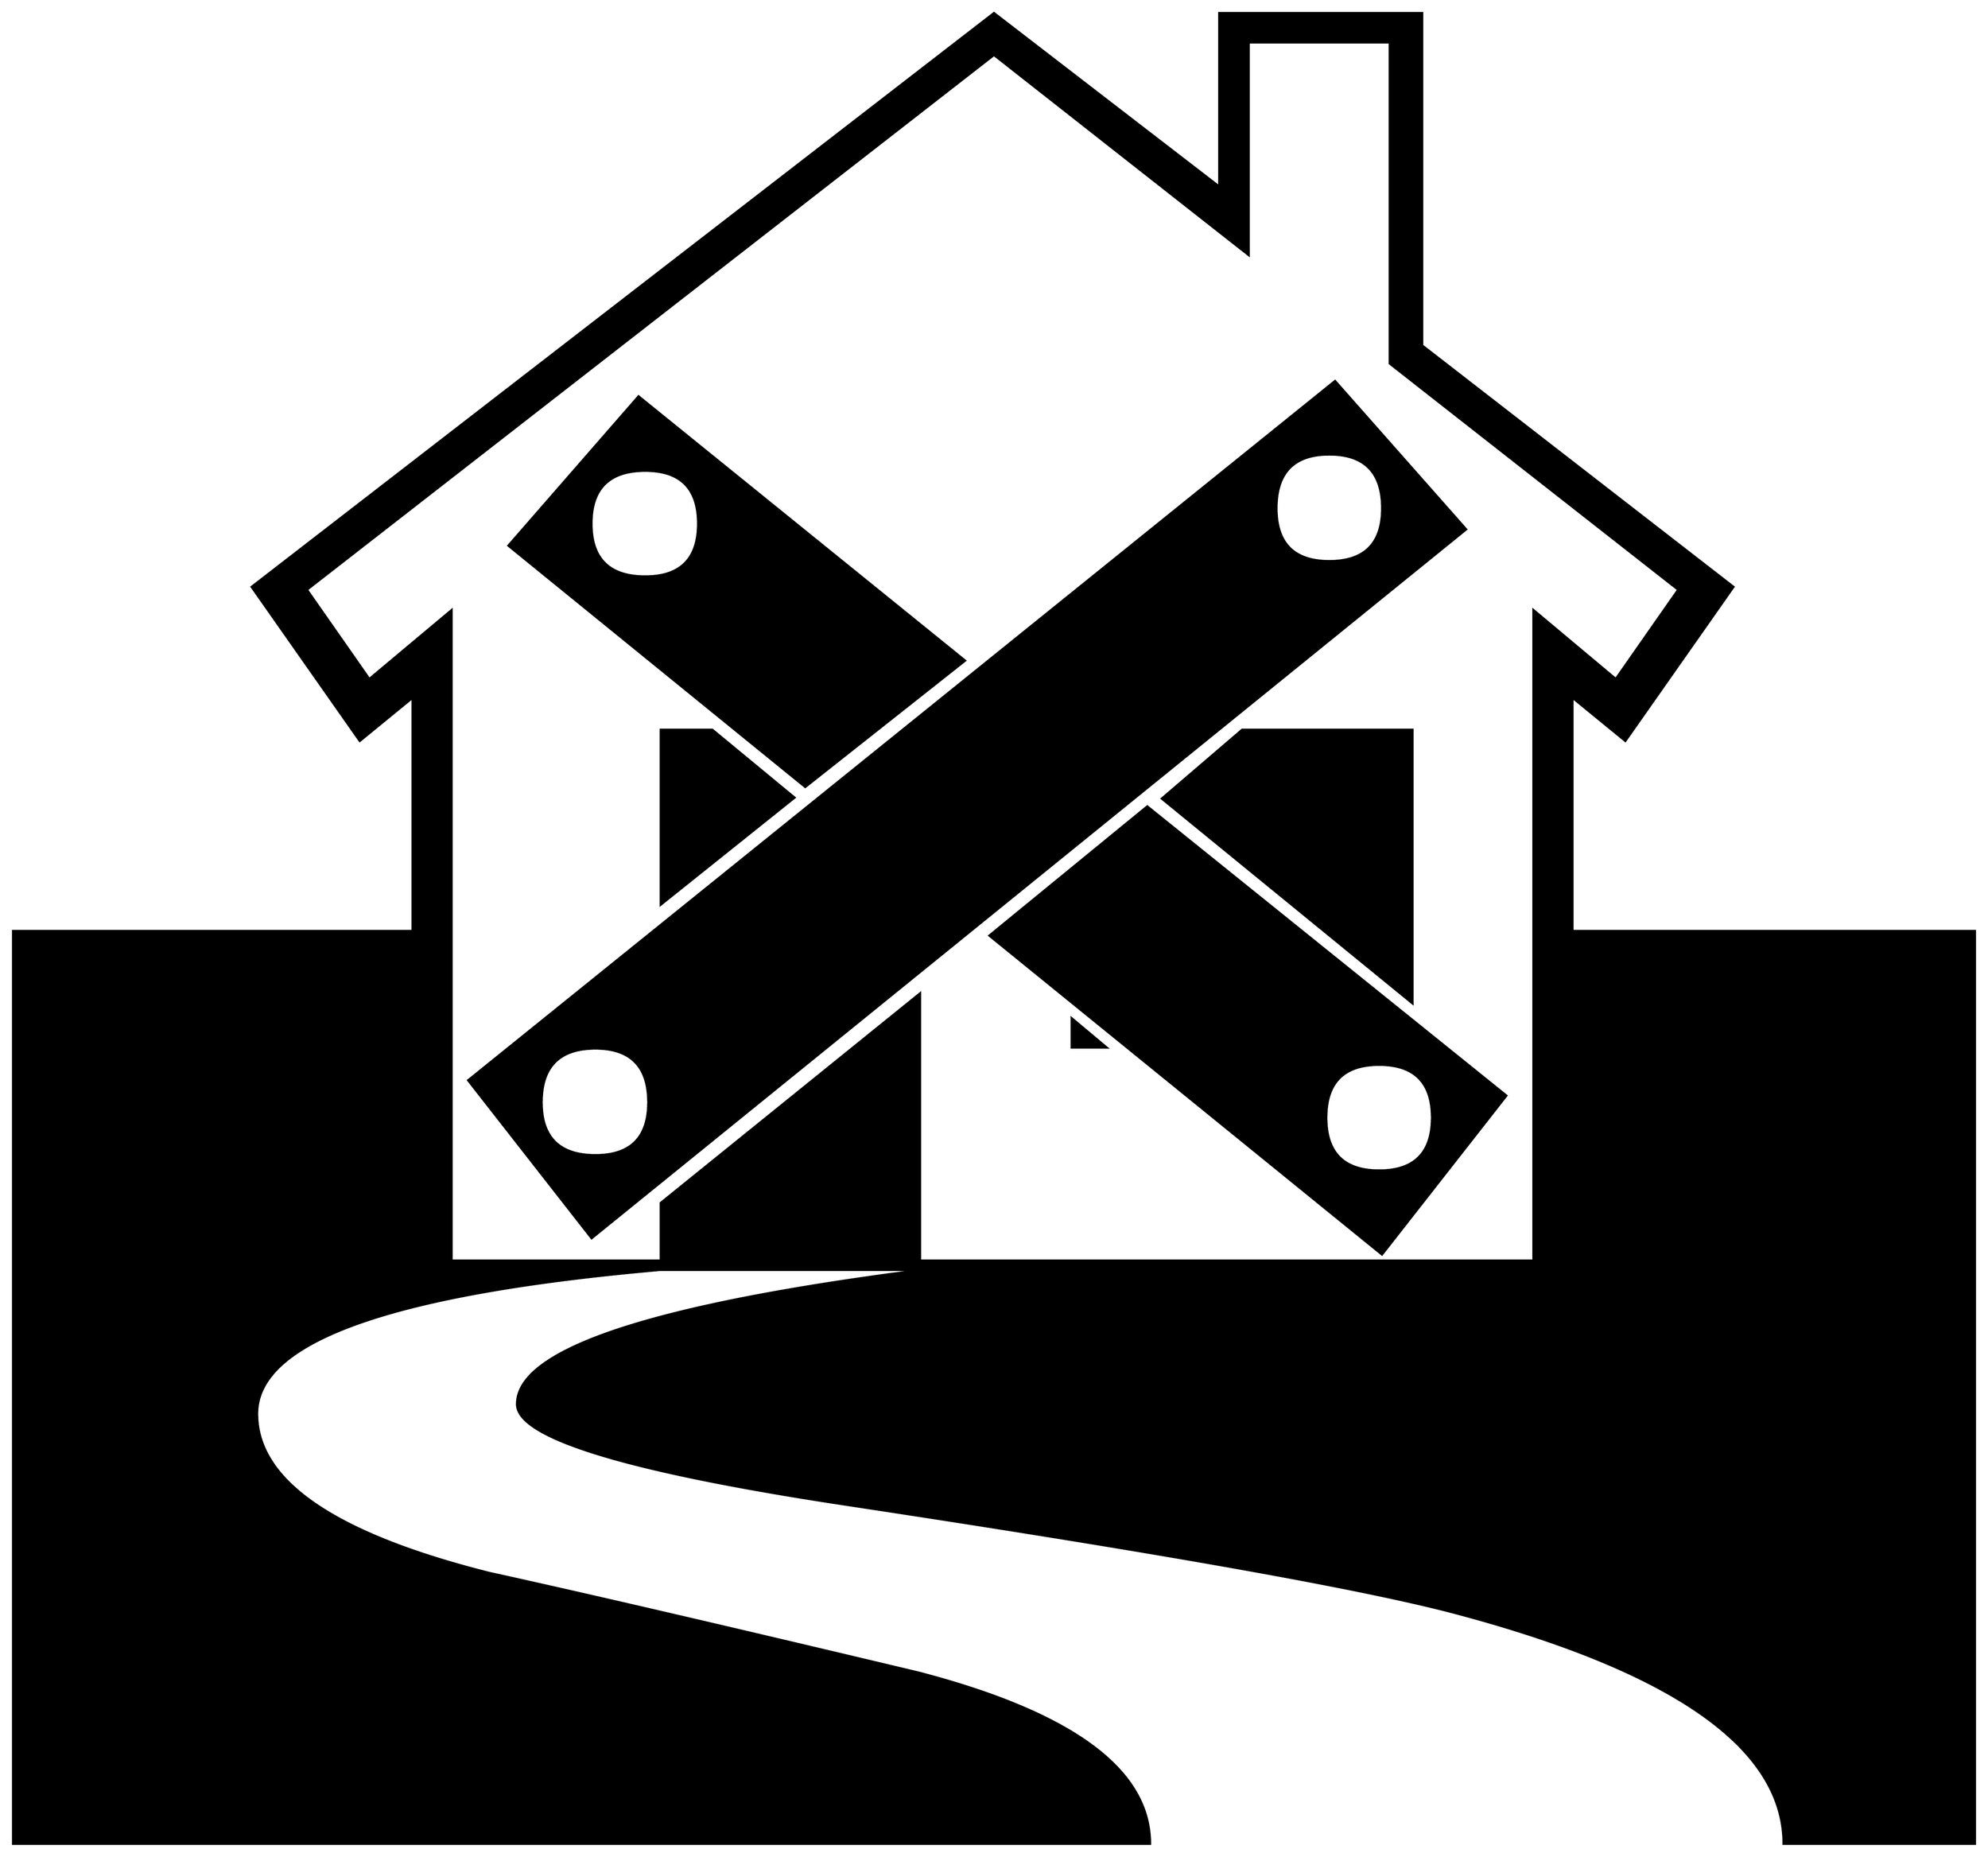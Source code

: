 


\begin{tikzpicture}[y=0.80pt, x=0.80pt, yscale=-1.0, xscale=1.0, inner sep=0pt, outer sep=0pt]
\begin{scope}[shift={(100.0,1637.0)},nonzero rule]
  \path[draw=.,fill=.,line width=1.600pt] (2048.0,442.0) --
    (1848.0,442.0) .. controls (1848.0,342.0) and (1733.667,261.667)
    .. (1505.0,201.0) .. controls (1407.0,175.0) and
    (1195.0,137.333) .. (869.0,88.0) .. controls (640.333,53.333) and
    (526.0,18.333) .. (526.0,-17.0) .. controls (526.0,-74.333) and
    (666.333,-121.0) .. (947.0,-157.0) -- (676.0,-157.0) ..
    controls (395.333,-132.333) and (255.0,-82.333) .. (255.0,-7.0) ..
    controls (255.0,63.0) and (335.667,118.333) .. (497.0,159.0) ..
    controls (597.0,181.0) and (746.333,215.667) .. (945.0,263.0) ..
    controls (1106.333,305.0) and (1187.0,364.667) .. (1187.0,442.0)
    -- (0.0,442.0) -- (0.0,-511.0) -- (417.0,-511.0) --
    (417.0,-754.0) -- (362.0,-709.0) -- (249.0,-870.0) --
    (1024.0,-1469.0) -- (1259.0,-1288.0) -- (1259.0,-1469.0) --
    (1471.0,-1469.0) -- (1471.0,-1122.0) -- (1796.0,-870.0) --
    (1683.0,-709.0) -- (1628.0,-754.0) -- (1628.0,-511.0) --
    (2048.0,-511.0) -- (2048.0,442.0) -- cycle(1738.0,-867.0) --
    (1437.0,-1103.0) -- (1437.0,-1438.0) -- (1290.0,-1438.0) --
    (1290.0,-1216.0) -- (1024.0,-1425.0) -- (307.0,-867.0) --
    (372.0,-774.0) -- (458.0,-846.0) -- (458.0,-167.0) --
    (676.0,-167.0) -- (676.0,-227.0) -- (947.0,-446.0) --
    (947.0,-167.0) -- (1587.0,-167.0) -- (1587.0,-846.0) --
    (1673.0,-774.0) -- (1738.0,-867.0) -- cycle(1461.0,-435.0)
    -- (1199.0,-649.0) -- (1283.0,-721.0) -- (1461.0,-721.0) --
    (1461.0,-435.0) -- cycle(1559.0,-339.0) -- (1429.0,-173.0)
    -- (1019.0,-506.0) -- (1184.0,-641.0) -- (1559.0,-339.0) --
    cycle(1517.0,-930.0) -- (604.0,-190.0) -- (475.0,-355.0) --
    (1380.0,-1085.0) -- (1517.0,-930.0) -- cycle(994.0,-793.0)
    -- (827.0,-661.0) -- (517.0,-913.0) -- (653.0,-1069.0) --
    (994.0,-793.0) -- cycle(1142.0,-389.0) -- (1105.0,-389.0) --
    (1105.0,-420.0) -- (1142.0,-389.0) -- cycle(816.0,-650.0) --
    (676.0,-538.0) -- (676.0,-721.0) -- (730.0,-721.0) --
    (816.0,-650.0) -- cycle(1429.0,-952.0) .. controls
    (1429.0,-989.333) and (1410.667,-1008.0) .. (1374.0,-1008.0) ..
    controls (1337.333,-1008.0) and (1319.0,-989.333) ..
    (1319.0,-952.0) .. controls (1319.0,-915.333) and
    (1337.333,-897.0) .. (1374.0,-897.0) .. controls
    (1410.667,-897.0) and (1429.0,-915.333) .. (1429.0,-952.0) --
    cycle(1481.0,-316.0) .. controls (1481.0,-352.667) and
    (1462.667,-371.0) .. (1426.0,-371.0) .. controls
    (1389.333,-371.0) and (1371.0,-352.667) .. (1371.0,-316.0) ..
    controls (1371.0,-279.333) and (1389.333,-261.0) ..
    (1426.0,-261.0) .. controls (1462.667,-261.0) and
    (1481.0,-279.333) .. (1481.0,-316.0) -- cycle(715.0,-936.0) ..
    controls (715.0,-972.667) and (696.667,-991.0) .. (660.0,-991.0)
    .. controls (622.667,-991.0) and (604.0,-972.667) ..
    (604.0,-936.0) .. controls (604.0,-899.333) and (622.667,-881.0)
    .. (660.0,-881.0) .. controls (696.667,-881.0) and
    (715.0,-899.333) .. (715.0,-936.0) -- cycle(663.0,-332.0) ..
    controls (663.0,-369.333) and (644.667,-388.0) .. (608.0,-388.0)
    .. controls (570.667,-388.0) and (552.0,-369.333) ..
    (552.0,-332.0) .. controls (552.0,-295.333) and (570.667,-277.0)
    .. (608.0,-277.0) .. controls (644.667,-277.0) and
    (663.0,-295.333) .. (663.0,-332.0) -- cycle;
\end{scope}

\end{tikzpicture}

